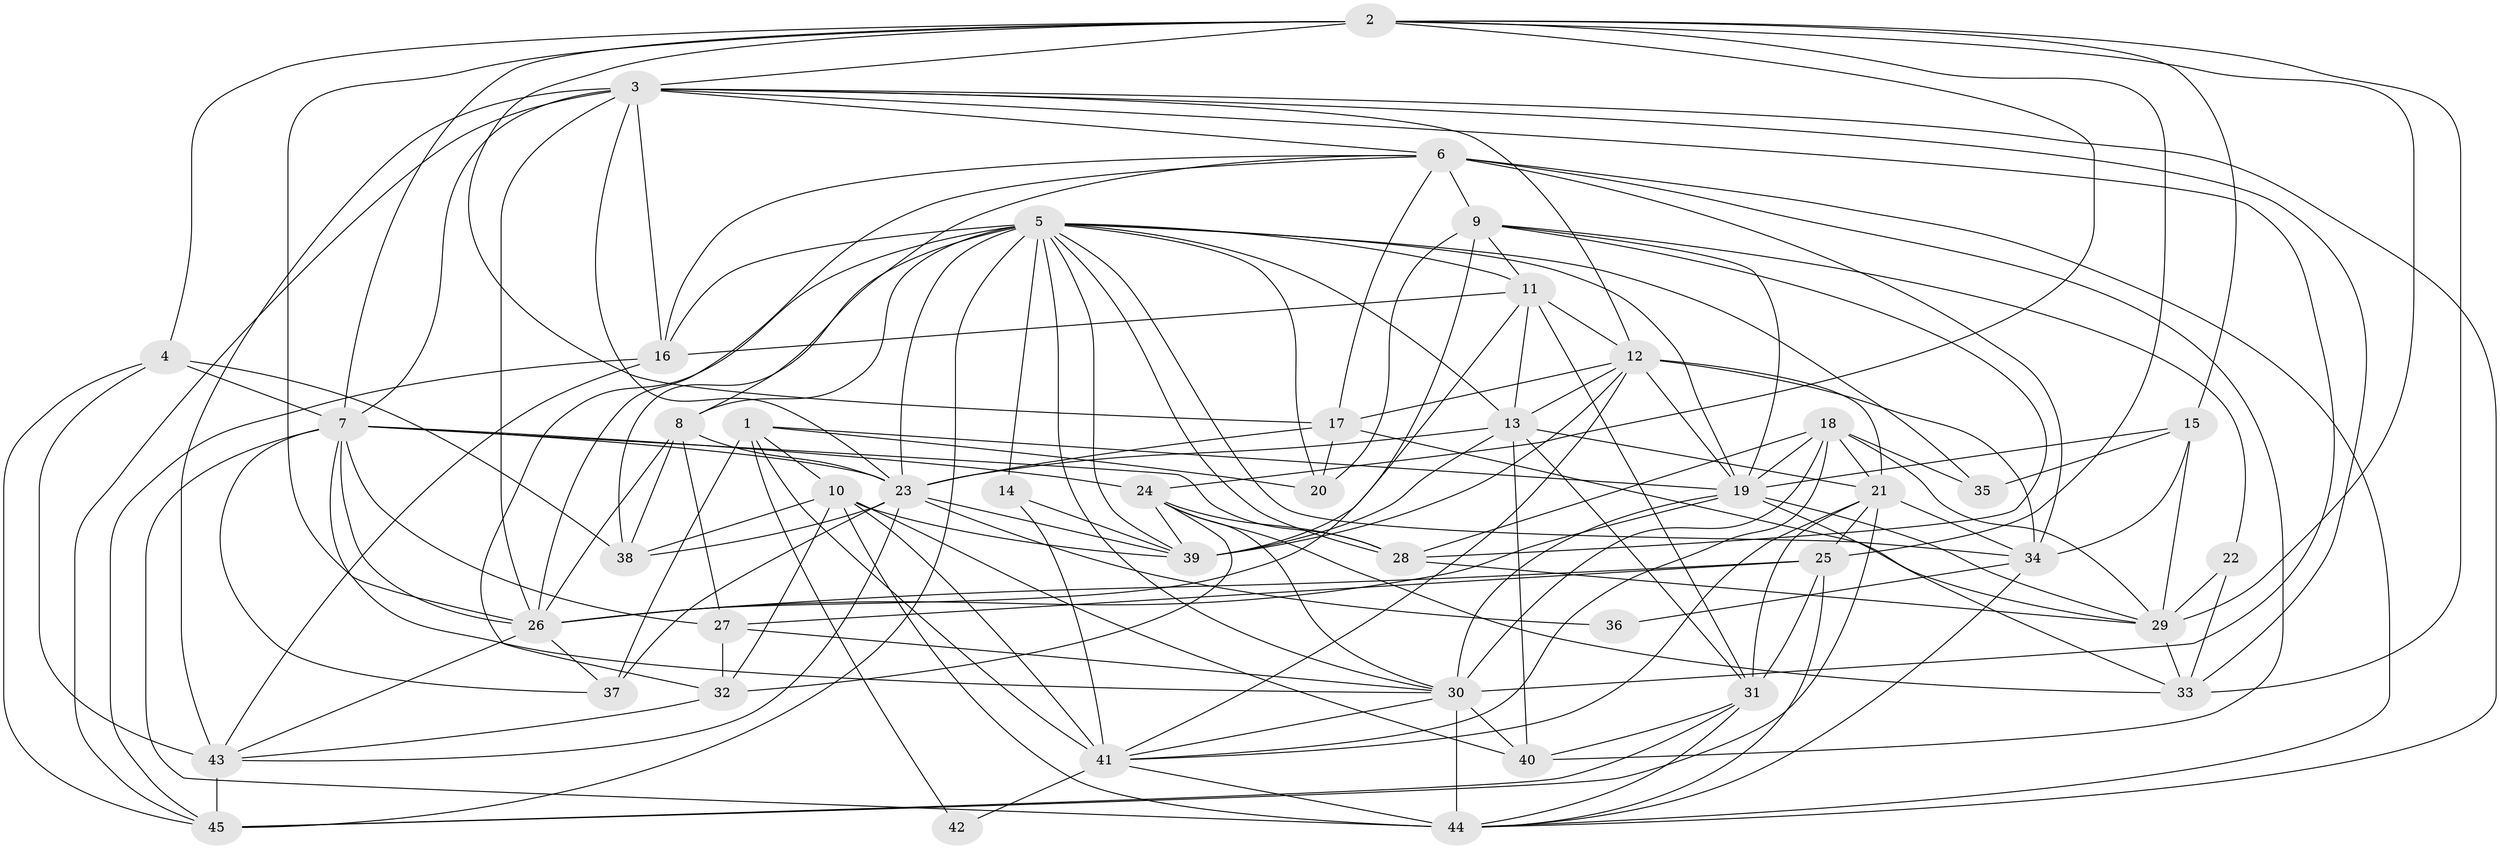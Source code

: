 // original degree distribution, {3: 0.2827586206896552, 5: 0.19310344827586207, 2: 0.12413793103448276, 6: 0.08275862068965517, 4: 0.2689655172413793, 7: 0.027586206896551724, 9: 0.006896551724137931, 8: 0.013793103448275862}
// Generated by graph-tools (version 1.1) at 2025/51/03/04/25 22:51:02]
// undirected, 45 vertices, 157 edges
graph export_dot {
  node [color=gray90,style=filled];
  1;
  2;
  3;
  4;
  5;
  6;
  7;
  8;
  9;
  10;
  11;
  12;
  13;
  14;
  15;
  16;
  17;
  18;
  19;
  20;
  21;
  22;
  23;
  24;
  25;
  26;
  27;
  28;
  29;
  30;
  31;
  32;
  33;
  34;
  35;
  36;
  37;
  38;
  39;
  40;
  41;
  42;
  43;
  44;
  45;
  1 -- 10 [weight=1.0];
  1 -- 19 [weight=1.0];
  1 -- 20 [weight=1.0];
  1 -- 37 [weight=1.0];
  1 -- 41 [weight=2.0];
  1 -- 42 [weight=2.0];
  2 -- 3 [weight=1.0];
  2 -- 4 [weight=1.0];
  2 -- 7 [weight=1.0];
  2 -- 15 [weight=1.0];
  2 -- 17 [weight=1.0];
  2 -- 24 [weight=1.0];
  2 -- 25 [weight=1.0];
  2 -- 26 [weight=2.0];
  2 -- 29 [weight=2.0];
  2 -- 33 [weight=1.0];
  3 -- 6 [weight=2.0];
  3 -- 7 [weight=1.0];
  3 -- 12 [weight=1.0];
  3 -- 16 [weight=1.0];
  3 -- 23 [weight=2.0];
  3 -- 26 [weight=1.0];
  3 -- 30 [weight=1.0];
  3 -- 33 [weight=1.0];
  3 -- 43 [weight=1.0];
  3 -- 44 [weight=1.0];
  3 -- 45 [weight=2.0];
  4 -- 7 [weight=1.0];
  4 -- 38 [weight=2.0];
  4 -- 43 [weight=2.0];
  4 -- 45 [weight=1.0];
  5 -- 8 [weight=1.0];
  5 -- 11 [weight=1.0];
  5 -- 13 [weight=1.0];
  5 -- 14 [weight=1.0];
  5 -- 16 [weight=1.0];
  5 -- 19 [weight=2.0];
  5 -- 20 [weight=1.0];
  5 -- 23 [weight=4.0];
  5 -- 28 [weight=1.0];
  5 -- 30 [weight=1.0];
  5 -- 32 [weight=1.0];
  5 -- 34 [weight=1.0];
  5 -- 35 [weight=1.0];
  5 -- 38 [weight=1.0];
  5 -- 39 [weight=1.0];
  5 -- 45 [weight=1.0];
  6 -- 8 [weight=1.0];
  6 -- 9 [weight=3.0];
  6 -- 16 [weight=1.0];
  6 -- 17 [weight=1.0];
  6 -- 26 [weight=1.0];
  6 -- 34 [weight=1.0];
  6 -- 40 [weight=1.0];
  6 -- 44 [weight=1.0];
  7 -- 23 [weight=1.0];
  7 -- 24 [weight=1.0];
  7 -- 26 [weight=1.0];
  7 -- 27 [weight=2.0];
  7 -- 28 [weight=1.0];
  7 -- 30 [weight=1.0];
  7 -- 37 [weight=1.0];
  7 -- 44 [weight=2.0];
  8 -- 23 [weight=1.0];
  8 -- 26 [weight=1.0];
  8 -- 27 [weight=1.0];
  8 -- 38 [weight=1.0];
  9 -- 11 [weight=2.0];
  9 -- 19 [weight=2.0];
  9 -- 20 [weight=2.0];
  9 -- 22 [weight=1.0];
  9 -- 26 [weight=1.0];
  9 -- 28 [weight=1.0];
  10 -- 32 [weight=1.0];
  10 -- 38 [weight=1.0];
  10 -- 39 [weight=1.0];
  10 -- 40 [weight=1.0];
  10 -- 41 [weight=2.0];
  10 -- 44 [weight=1.0];
  11 -- 12 [weight=1.0];
  11 -- 13 [weight=1.0];
  11 -- 16 [weight=1.0];
  11 -- 31 [weight=1.0];
  11 -- 39 [weight=1.0];
  12 -- 13 [weight=1.0];
  12 -- 17 [weight=2.0];
  12 -- 19 [weight=2.0];
  12 -- 21 [weight=1.0];
  12 -- 34 [weight=1.0];
  12 -- 39 [weight=1.0];
  12 -- 41 [weight=1.0];
  13 -- 21 [weight=2.0];
  13 -- 23 [weight=1.0];
  13 -- 31 [weight=1.0];
  13 -- 39 [weight=1.0];
  13 -- 40 [weight=1.0];
  14 -- 39 [weight=1.0];
  14 -- 41 [weight=1.0];
  15 -- 19 [weight=1.0];
  15 -- 29 [weight=1.0];
  15 -- 34 [weight=2.0];
  15 -- 35 [weight=1.0];
  16 -- 43 [weight=1.0];
  16 -- 45 [weight=1.0];
  17 -- 20 [weight=1.0];
  17 -- 23 [weight=1.0];
  17 -- 29 [weight=1.0];
  18 -- 19 [weight=1.0];
  18 -- 21 [weight=1.0];
  18 -- 28 [weight=1.0];
  18 -- 29 [weight=1.0];
  18 -- 30 [weight=1.0];
  18 -- 35 [weight=1.0];
  18 -- 41 [weight=2.0];
  19 -- 26 [weight=1.0];
  19 -- 29 [weight=1.0];
  19 -- 30 [weight=1.0];
  19 -- 33 [weight=1.0];
  21 -- 25 [weight=1.0];
  21 -- 31 [weight=1.0];
  21 -- 34 [weight=2.0];
  21 -- 41 [weight=1.0];
  21 -- 45 [weight=1.0];
  22 -- 29 [weight=1.0];
  22 -- 33 [weight=1.0];
  23 -- 36 [weight=3.0];
  23 -- 37 [weight=1.0];
  23 -- 38 [weight=1.0];
  23 -- 39 [weight=1.0];
  23 -- 43 [weight=1.0];
  24 -- 28 [weight=1.0];
  24 -- 30 [weight=1.0];
  24 -- 32 [weight=3.0];
  24 -- 33 [weight=1.0];
  24 -- 39 [weight=1.0];
  25 -- 26 [weight=1.0];
  25 -- 27 [weight=1.0];
  25 -- 31 [weight=1.0];
  25 -- 44 [weight=1.0];
  26 -- 37 [weight=1.0];
  26 -- 43 [weight=1.0];
  27 -- 30 [weight=1.0];
  27 -- 32 [weight=1.0];
  28 -- 29 [weight=1.0];
  29 -- 33 [weight=1.0];
  30 -- 40 [weight=1.0];
  30 -- 41 [weight=1.0];
  30 -- 44 [weight=3.0];
  31 -- 40 [weight=1.0];
  31 -- 44 [weight=2.0];
  31 -- 45 [weight=1.0];
  32 -- 43 [weight=2.0];
  34 -- 36 [weight=1.0];
  34 -- 44 [weight=1.0];
  41 -- 42 [weight=2.0];
  41 -- 44 [weight=1.0];
  43 -- 45 [weight=2.0];
}
